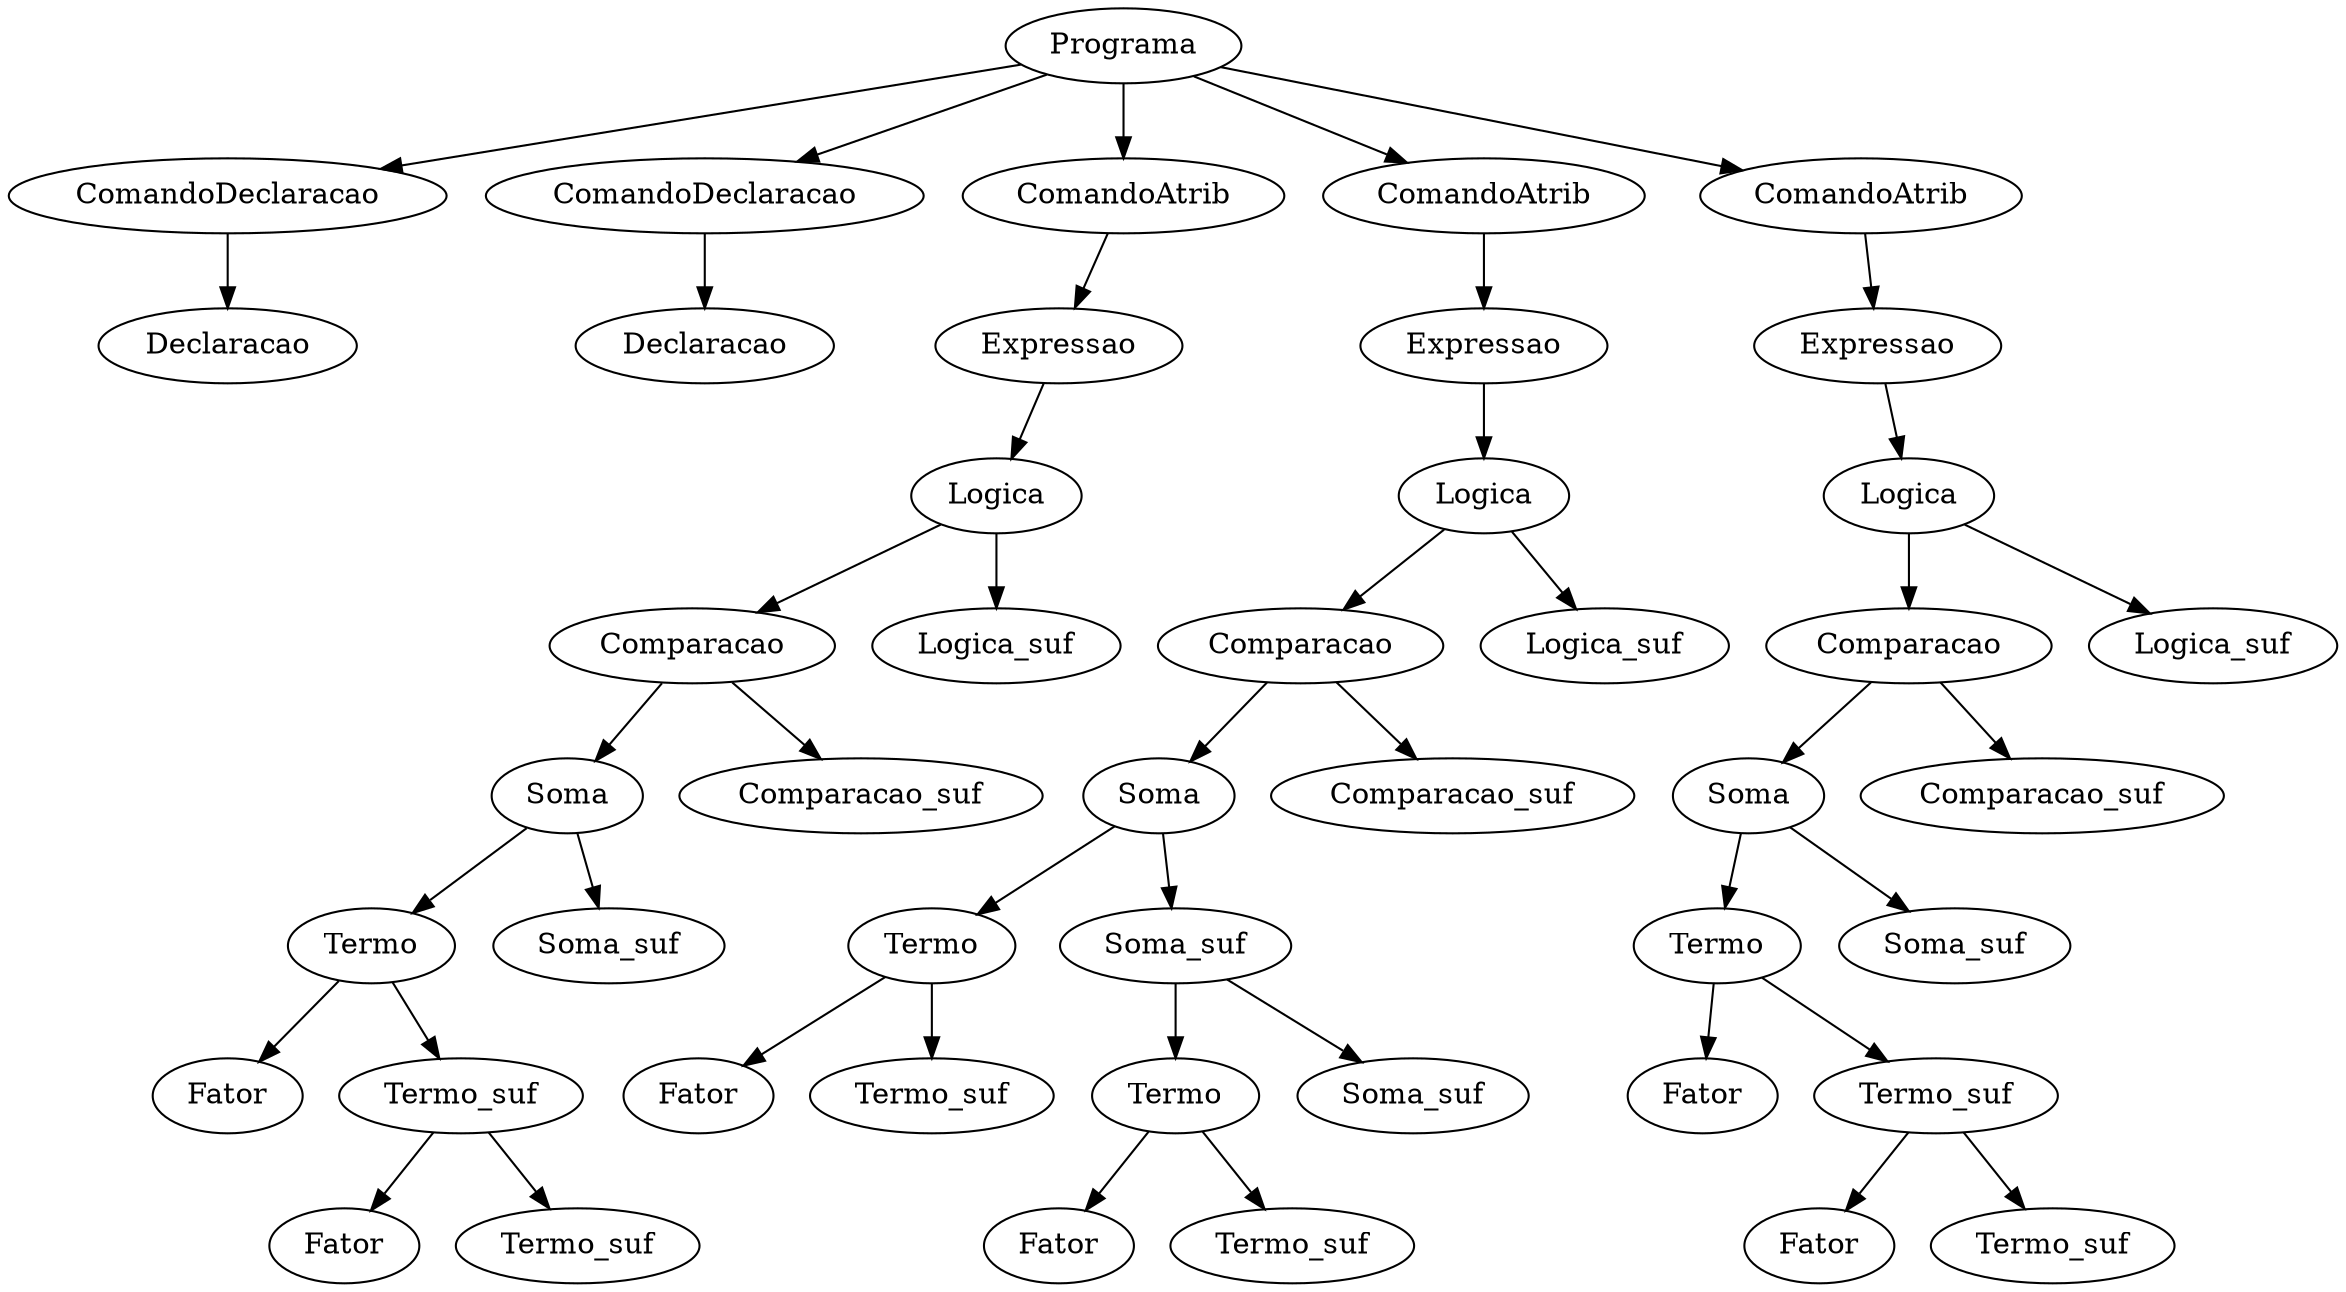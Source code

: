 digraph AST {
n0 [label="Programa"];
n1 [label="ComandoDeclaracao"];
n0 -> n1;
n2 [label="Declaracao"];
n1 -> n2;
n3 [label="ComandoDeclaracao"];
n0 -> n3;
n4 [label="Declaracao"];
n3 -> n4;
n5 [label="ComandoAtrib"];
n0 -> n5;
n6 [label="Expressao"];
n5 -> n6;
n7 [label="Logica"];
n6 -> n7;
n8 [label="Comparacao"];
n7 -> n8;
n9 [label="Soma"];
n8 -> n9;
n10 [label="Termo"];
n9 -> n10;
n11 [label="Fator"];
n10 -> n11;
n12 [label="Termo_suf"];
n10 -> n12;
n13 [label="Fator"];
n12 -> n13;
n14 [label="Termo_suf"];
n12 -> n14;
n15 [label="Soma_suf"];
n9 -> n15;
n16 [label="Comparacao_suf"];
n8 -> n16;
n17 [label="Logica_suf"];
n7 -> n17;
n18 [label="ComandoAtrib"];
n0 -> n18;
n19 [label="Expressao"];
n18 -> n19;
n20 [label="Logica"];
n19 -> n20;
n21 [label="Comparacao"];
n20 -> n21;
n22 [label="Soma"];
n21 -> n22;
n23 [label="Termo"];
n22 -> n23;
n24 [label="Fator"];
n23 -> n24;
n25 [label="Termo_suf"];
n23 -> n25;
n26 [label="Soma_suf"];
n22 -> n26;
n27 [label="Termo"];
n26 -> n27;
n28 [label="Fator"];
n27 -> n28;
n29 [label="Termo_suf"];
n27 -> n29;
n30 [label="Soma_suf"];
n26 -> n30;
n31 [label="Comparacao_suf"];
n21 -> n31;
n32 [label="Logica_suf"];
n20 -> n32;
n33 [label="ComandoAtrib"];
n0 -> n33;
n34 [label="Expressao"];
n33 -> n34;
n35 [label="Logica"];
n34 -> n35;
n36 [label="Comparacao"];
n35 -> n36;
n37 [label="Soma"];
n36 -> n37;
n38 [label="Termo"];
n37 -> n38;
n39 [label="Fator"];
n38 -> n39;
n40 [label="Termo_suf"];
n38 -> n40;
n41 [label="Fator"];
n40 -> n41;
n42 [label="Termo_suf"];
n40 -> n42;
n43 [label="Soma_suf"];
n37 -> n43;
n44 [label="Comparacao_suf"];
n36 -> n44;
n45 [label="Logica_suf"];
n35 -> n45;
}